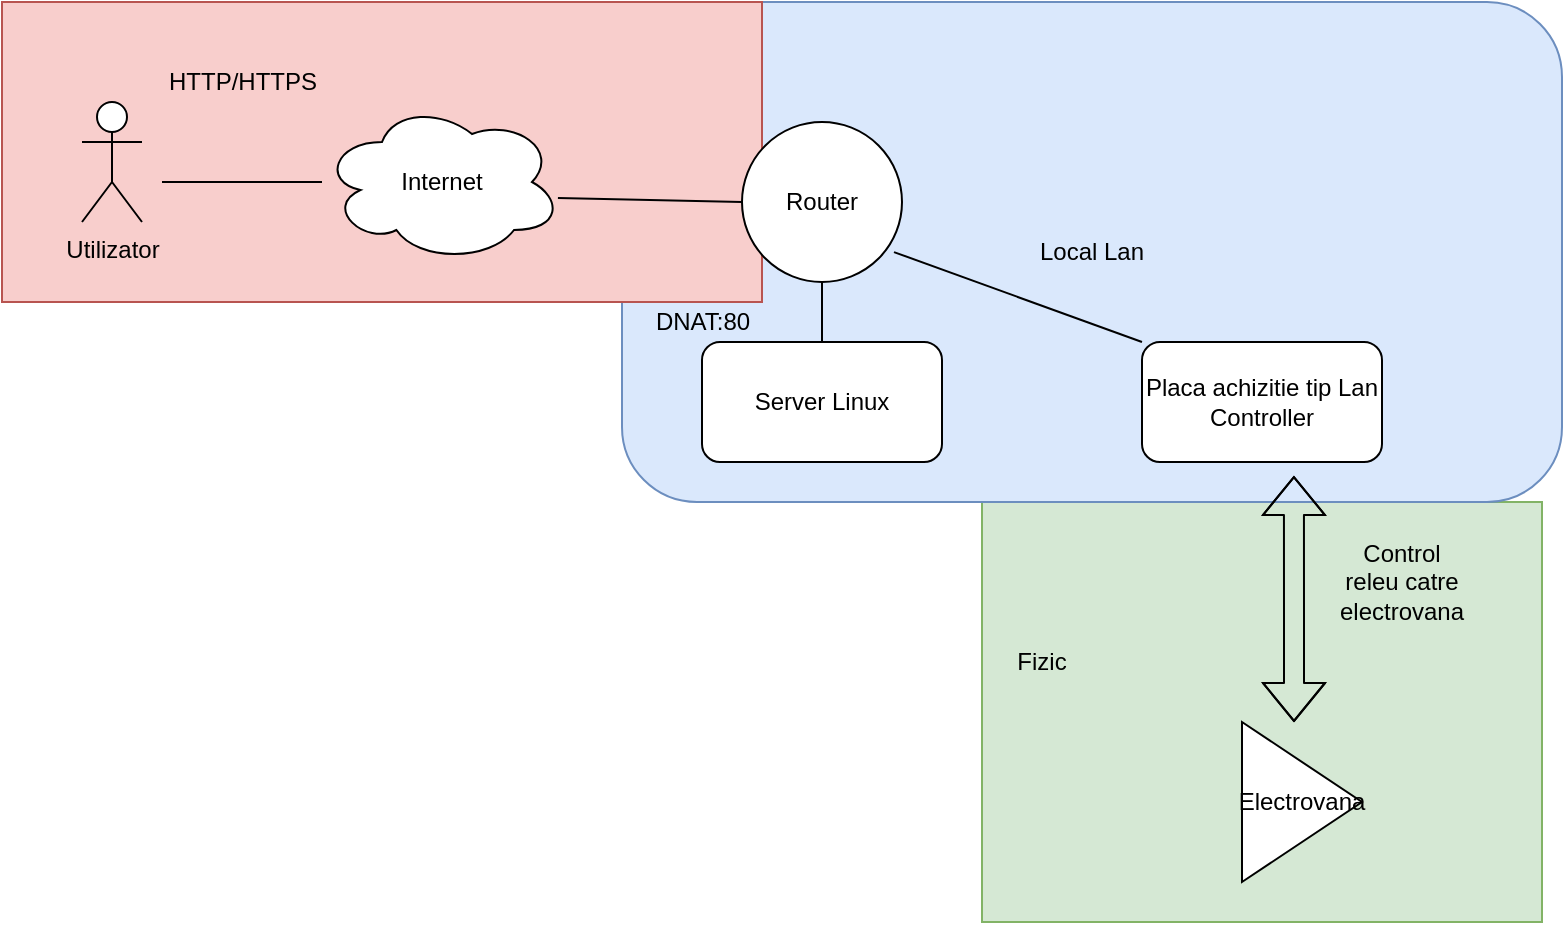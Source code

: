<mxfile version="14.9.0" type="device"><diagram id="_2MoJc43ShdJmj6ApPFK" name="Page-1"><mxGraphModel dx="981" dy="526" grid="1" gridSize="10" guides="1" tooltips="1" connect="1" arrows="1" fold="1" page="1" pageScale="1" pageWidth="850" pageHeight="1100" math="0" shadow="0"><root><mxCell id="0"/><mxCell id="1" parent="0"/><mxCell id="aSoThJuAwhL5XzIiS3bw-20" value="" style="rounded=0;whiteSpace=wrap;html=1;fillColor=#d5e8d4;strokeColor=#82b366;" vertex="1" parent="1"><mxGeometry x="490" y="550" width="280" height="210" as="geometry"/></mxCell><mxCell id="aSoThJuAwhL5XzIiS3bw-19" value="Local Lan" style="rounded=1;whiteSpace=wrap;html=1;fillColor=#dae8fc;strokeColor=#6c8ebf;" vertex="1" parent="1"><mxGeometry x="310" y="300" width="470" height="250" as="geometry"/></mxCell><mxCell id="aSoThJuAwhL5XzIiS3bw-18" value="" style="rounded=0;whiteSpace=wrap;html=1;fillColor=#f8cecc;strokeColor=#b85450;" vertex="1" parent="1"><mxGeometry y="300" width="380" height="150" as="geometry"/></mxCell><mxCell id="aSoThJuAwhL5XzIiS3bw-1" value="Internet" style="ellipse;shape=cloud;whiteSpace=wrap;html=1;" vertex="1" parent="1"><mxGeometry x="160" y="350" width="120" height="80" as="geometry"/></mxCell><mxCell id="aSoThJuAwhL5XzIiS3bw-2" value="Utilizator" style="shape=umlActor;verticalLabelPosition=bottom;verticalAlign=top;html=1;outlineConnect=0;" vertex="1" parent="1"><mxGeometry x="40" y="350" width="30" height="60" as="geometry"/></mxCell><mxCell id="aSoThJuAwhL5XzIiS3bw-3" value="Placa achizitie tip Lan Controller" style="rounded=1;whiteSpace=wrap;html=1;" vertex="1" parent="1"><mxGeometry x="570" y="470" width="120" height="60" as="geometry"/></mxCell><mxCell id="aSoThJuAwhL5XzIiS3bw-4" value="Server Linux" style="rounded=1;whiteSpace=wrap;html=1;" vertex="1" parent="1"><mxGeometry x="350" y="470" width="120" height="60" as="geometry"/></mxCell><mxCell id="aSoThJuAwhL5XzIiS3bw-5" value="Router" style="ellipse;whiteSpace=wrap;html=1;aspect=fixed;" vertex="1" parent="1"><mxGeometry x="370" y="360" width="80" height="80" as="geometry"/></mxCell><mxCell id="aSoThJuAwhL5XzIiS3bw-7" value="" style="endArrow=none;html=1;" edge="1" parent="1"><mxGeometry width="50" height="50" relative="1" as="geometry"><mxPoint x="80" y="390" as="sourcePoint"/><mxPoint x="160" y="390" as="targetPoint"/></mxGeometry></mxCell><mxCell id="aSoThJuAwhL5XzIiS3bw-8" value="HTTP/HTTPS" style="text;html=1;align=center;verticalAlign=middle;resizable=0;points=[];autosize=1;strokeColor=none;" vertex="1" parent="1"><mxGeometry x="75" y="330" width="90" height="20" as="geometry"/></mxCell><mxCell id="aSoThJuAwhL5XzIiS3bw-9" value="" style="endArrow=none;html=1;exitX=0.983;exitY=0.6;exitDx=0;exitDy=0;exitPerimeter=0;entryX=0;entryY=0.5;entryDx=0;entryDy=0;" edge="1" parent="1" source="aSoThJuAwhL5XzIiS3bw-1" target="aSoThJuAwhL5XzIiS3bw-5"><mxGeometry width="50" height="50" relative="1" as="geometry"><mxPoint x="400" y="410" as="sourcePoint"/><mxPoint x="450" y="360" as="targetPoint"/></mxGeometry></mxCell><mxCell id="aSoThJuAwhL5XzIiS3bw-10" value="" style="endArrow=none;html=1;exitX=0.5;exitY=1;exitDx=0;exitDy=0;entryX=0.5;entryY=0;entryDx=0;entryDy=0;" edge="1" parent="1" source="aSoThJuAwhL5XzIiS3bw-5" target="aSoThJuAwhL5XzIiS3bw-4"><mxGeometry width="50" height="50" relative="1" as="geometry"><mxPoint x="400" y="410" as="sourcePoint"/><mxPoint x="450" y="360" as="targetPoint"/></mxGeometry></mxCell><mxCell id="aSoThJuAwhL5XzIiS3bw-11" value="" style="endArrow=none;html=1;exitX=0.95;exitY=0.813;exitDx=0;exitDy=0;exitPerimeter=0;entryX=0;entryY=0;entryDx=0;entryDy=0;" edge="1" parent="1" source="aSoThJuAwhL5XzIiS3bw-5" target="aSoThJuAwhL5XzIiS3bw-3"><mxGeometry width="50" height="50" relative="1" as="geometry"><mxPoint x="400" y="410" as="sourcePoint"/><mxPoint x="450" y="360" as="targetPoint"/></mxGeometry></mxCell><mxCell id="aSoThJuAwhL5XzIiS3bw-14" value="DNAT:80" style="text;html=1;align=center;verticalAlign=middle;resizable=0;points=[];autosize=1;strokeColor=none;" vertex="1" parent="1"><mxGeometry x="320" y="450" width="60" height="20" as="geometry"/></mxCell><mxCell id="aSoThJuAwhL5XzIiS3bw-15" value="" style="shape=flexArrow;endArrow=classic;startArrow=classic;html=1;entryX=0.633;entryY=1.117;entryDx=0;entryDy=0;entryPerimeter=0;" edge="1" parent="1" target="aSoThJuAwhL5XzIiS3bw-3"><mxGeometry width="100" height="100" relative="1" as="geometry"><mxPoint x="646" y="660" as="sourcePoint"/><mxPoint x="470" y="330" as="targetPoint"/><Array as="points"><mxPoint x="646" y="610"/></Array></mxGeometry></mxCell><mxCell id="aSoThJuAwhL5XzIiS3bw-16" value="Control releu catre electrovana" style="text;html=1;strokeColor=none;fillColor=none;align=center;verticalAlign=middle;whiteSpace=wrap;rounded=0;" vertex="1" parent="1"><mxGeometry x="680" y="580" width="40" height="20" as="geometry"/></mxCell><mxCell id="aSoThJuAwhL5XzIiS3bw-17" value="Electrovana" style="triangle;whiteSpace=wrap;html=1;" vertex="1" parent="1"><mxGeometry x="620" y="660" width="60" height="80" as="geometry"/></mxCell><mxCell id="aSoThJuAwhL5XzIiS3bw-21" value="Fizic" style="text;html=1;strokeColor=none;fillColor=none;align=center;verticalAlign=middle;whiteSpace=wrap;rounded=0;" vertex="1" parent="1"><mxGeometry x="500" y="620" width="40" height="20" as="geometry"/></mxCell></root></mxGraphModel></diagram></mxfile>